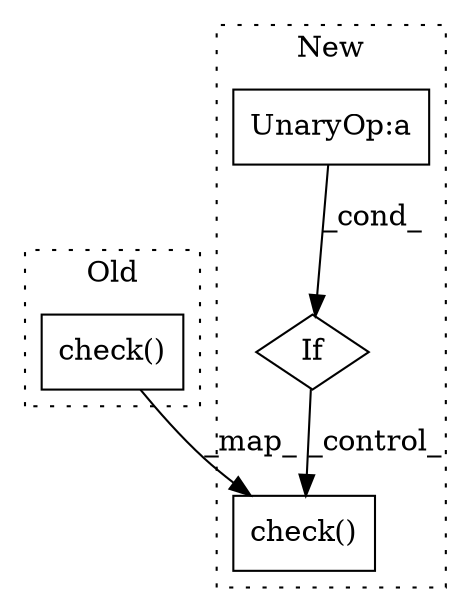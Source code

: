digraph G {
subgraph cluster0 {
1 [label="check()" a="75" s="1666" l="44" shape="box"];
label = "Old";
style="dotted";
}
subgraph cluster1 {
2 [label="check()" a="75" s="2290" l="44" shape="box"];
3 [label="If" a="96" s="2121" l="3" shape="diamond"];
4 [label="UnaryOp:a" a="61" s="2124" l="16" shape="box"];
label = "New";
style="dotted";
}
1 -> 2 [label="_map_"];
3 -> 2 [label="_control_"];
4 -> 3 [label="_cond_"];
}